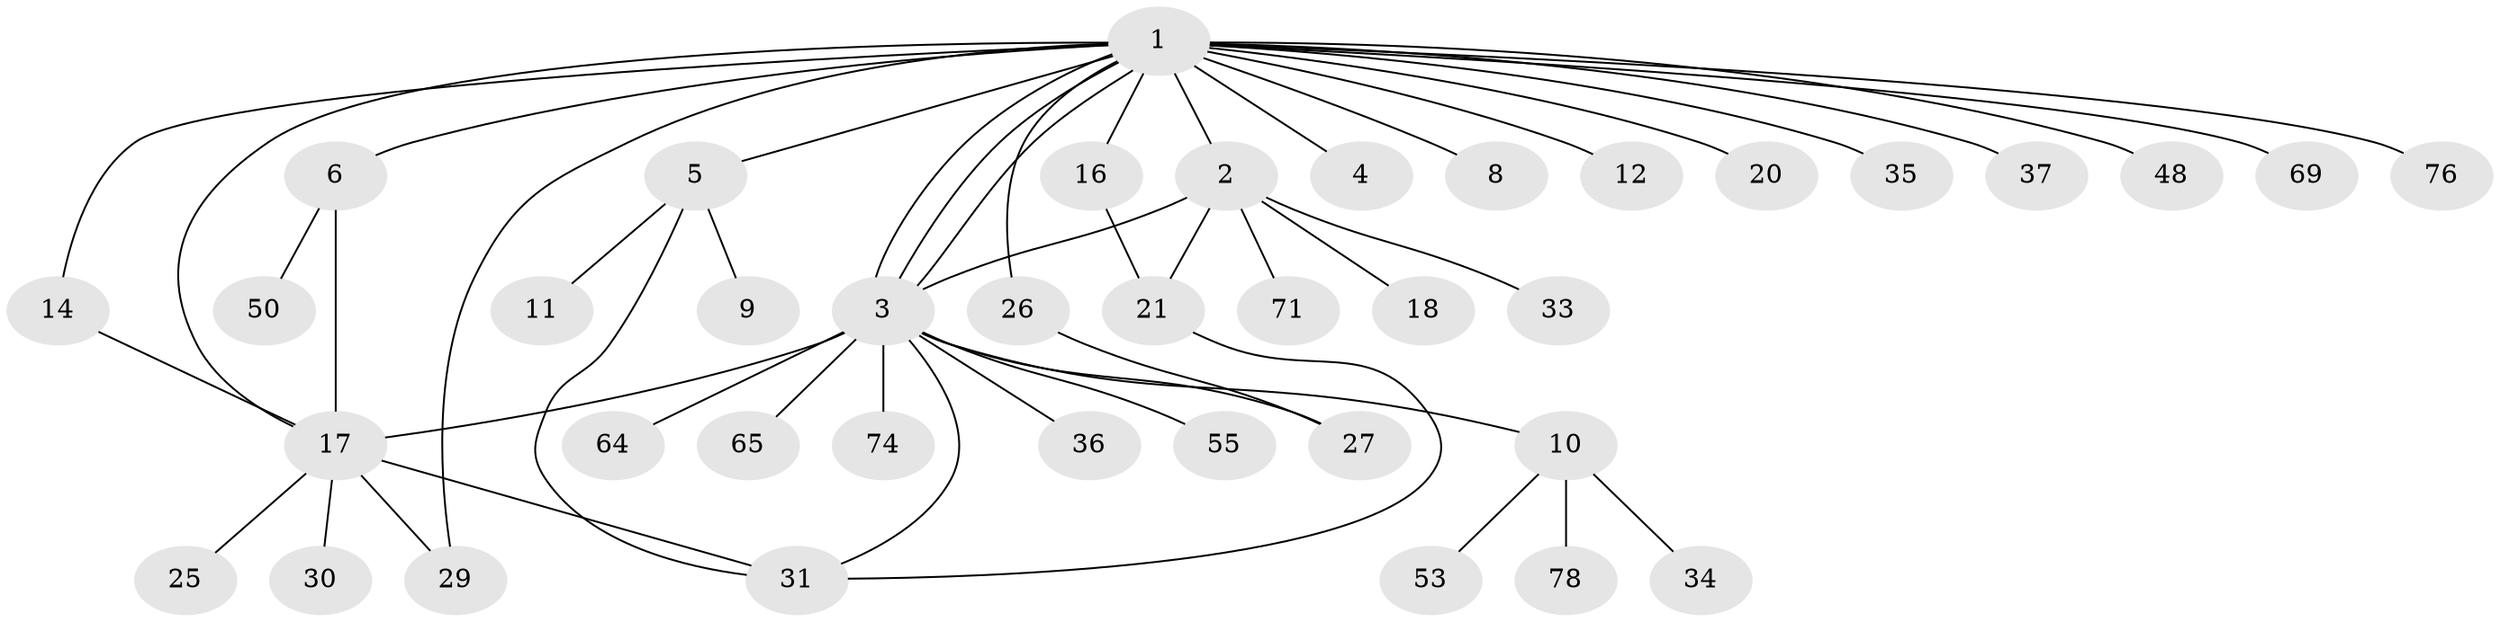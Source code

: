 // original degree distribution, {20: 0.01282051282051282, 6: 0.02564102564102564, 12: 0.01282051282051282, 1: 0.6282051282051282, 4: 0.05128205128205128, 3: 0.07692307692307693, 2: 0.1282051282051282, 5: 0.038461538461538464, 9: 0.02564102564102564}
// Generated by graph-tools (version 1.1) at 2025/14/03/09/25 04:14:47]
// undirected, 39 vertices, 50 edges
graph export_dot {
graph [start="1"]
  node [color=gray90,style=filled];
  1;
  2;
  3 [super="+13+19+7"];
  4;
  5;
  6;
  8;
  9 [super="+22"];
  10 [super="+28"];
  11;
  12 [super="+63+39"];
  14;
  16;
  17 [super="+24+66+67+57"];
  18;
  20;
  21 [super="+72+75+49+23"];
  25 [super="+45+42"];
  26 [super="+56+62+44"];
  27;
  29;
  30;
  31 [super="+59+46+77"];
  33;
  34;
  35;
  36;
  37;
  48;
  50;
  53;
  55;
  64;
  65;
  69;
  71;
  74;
  76;
  78;
  1 -- 2;
  1 -- 3;
  1 -- 3;
  1 -- 3;
  1 -- 4;
  1 -- 5;
  1 -- 6;
  1 -- 8;
  1 -- 12;
  1 -- 14;
  1 -- 16;
  1 -- 17;
  1 -- 20;
  1 -- 26;
  1 -- 29;
  1 -- 35;
  1 -- 37;
  1 -- 48;
  1 -- 69;
  1 -- 76;
  2 -- 3;
  2 -- 18;
  2 -- 21;
  2 -- 33;
  2 -- 71;
  3 -- 10;
  3 -- 31;
  3 -- 55;
  3 -- 64;
  3 -- 17 [weight=2];
  3 -- 65;
  3 -- 36;
  3 -- 74;
  3 -- 27;
  5 -- 9;
  5 -- 11;
  5 -- 31;
  6 -- 17;
  6 -- 50;
  10 -- 34;
  10 -- 53;
  10 -- 78;
  14 -- 17;
  16 -- 21;
  17 -- 25;
  17 -- 29;
  17 -- 30;
  17 -- 31;
  21 -- 31;
  26 -- 27;
}
